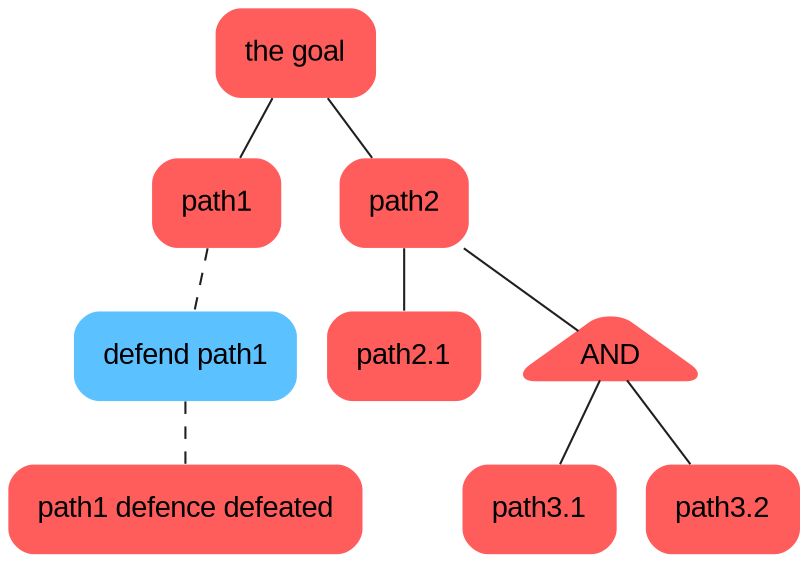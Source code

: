 graph {
	graph [nodesep=0.2 overlap=False ranksep=0.4 splines=True]
	"53e3576063151552e2a3162ecdae479b" [label="the goal" color="#000000" fillcolor="#ff5c5c" fontname=Arial margin=0.2 shape=plaintext style="filled, rounded"]
	d5470db95eafb48ab9921fa12a28fac9 [label=path1 color="#000000" fillcolor="#ff5c5c" fontname=Arial margin=0.2 shape=plaintext style="filled, rounded"]
	"4384c1bc67b9bea12883d1a5963b893a" [label="defend path1" color="#000000" fillcolor="#5cc1ff" fontname=Arial margin=0.2 shape=plaintext style="filled, rounded"]
	"13be8ec3376f48cb6eaf84474ee984cc" [label="path1 defence defeated" color="#000000" fillcolor="#ff5c5c" fontname=Arial margin=0.2 shape=plaintext style="filled, rounded"]
	"4384c1bc67b9bea12883d1a5963b893a" -- "13be8ec3376f48cb6eaf84474ee984cc" [color="#1f1f1f" fontname=Arial style=dashed]
	d5470db95eafb48ab9921fa12a28fac9 -- "4384c1bc67b9bea12883d1a5963b893a" [color="#1f1f1f" fontname=Arial style=dashed]
	"53e3576063151552e2a3162ecdae479b" -- d5470db95eafb48ab9921fa12a28fac9 [color="#1f1f1f" fontname=Arial style=solid]
	c832fc52362cfaac7cf87a517e289c3a [label=path2 color="#000000" fillcolor="#ff5c5c" fontname=Arial margin=0.2 shape=plaintext style="filled, rounded"]
	"574f731b2509013086f9ce61dcb3685d" [label="path2.1" color="#000000" fillcolor="#ff5c5c" fontname=Arial margin=0.2 shape=plaintext style="filled, rounded"]
	c832fc52362cfaac7cf87a517e289c3a -- "574f731b2509013086f9ce61dcb3685d" [color="#1f1f1f" fontname=Arial style=solid]
	"558ffc8f5770d8e4f95f51d822685532" [label=AND color="#ff5c5c" fillcolor="#ff5c5c" fontname=Arial margin=0.05 shape=triangle style="filled, rounded"]
	"1f7ea7af427f823a907caa8202ce42fa" [label="path3.1" color="#000000" fillcolor="#ff5c5c" fontname=Arial margin=0.2 shape=plaintext style="filled, rounded"]
	"558ffc8f5770d8e4f95f51d822685532" -- "1f7ea7af427f823a907caa8202ce42fa" [color="#1f1f1f" fontname=Arial style=solid]
	"1511d06a89f805c276c896ec17b558b9" [label="path3.2" color="#000000" fillcolor="#ff5c5c" fontname=Arial margin=0.2 shape=plaintext style="filled, rounded"]
	"558ffc8f5770d8e4f95f51d822685532" -- "1511d06a89f805c276c896ec17b558b9" [color="#1f1f1f" fontname=Arial style=solid]
	c832fc52362cfaac7cf87a517e289c3a -- "558ffc8f5770d8e4f95f51d822685532" [color="#1f1f1f" fontname=Arial style=solid]
	"53e3576063151552e2a3162ecdae479b" -- c832fc52362cfaac7cf87a517e289c3a [color="#1f1f1f" fontname=Arial style=solid]
}
